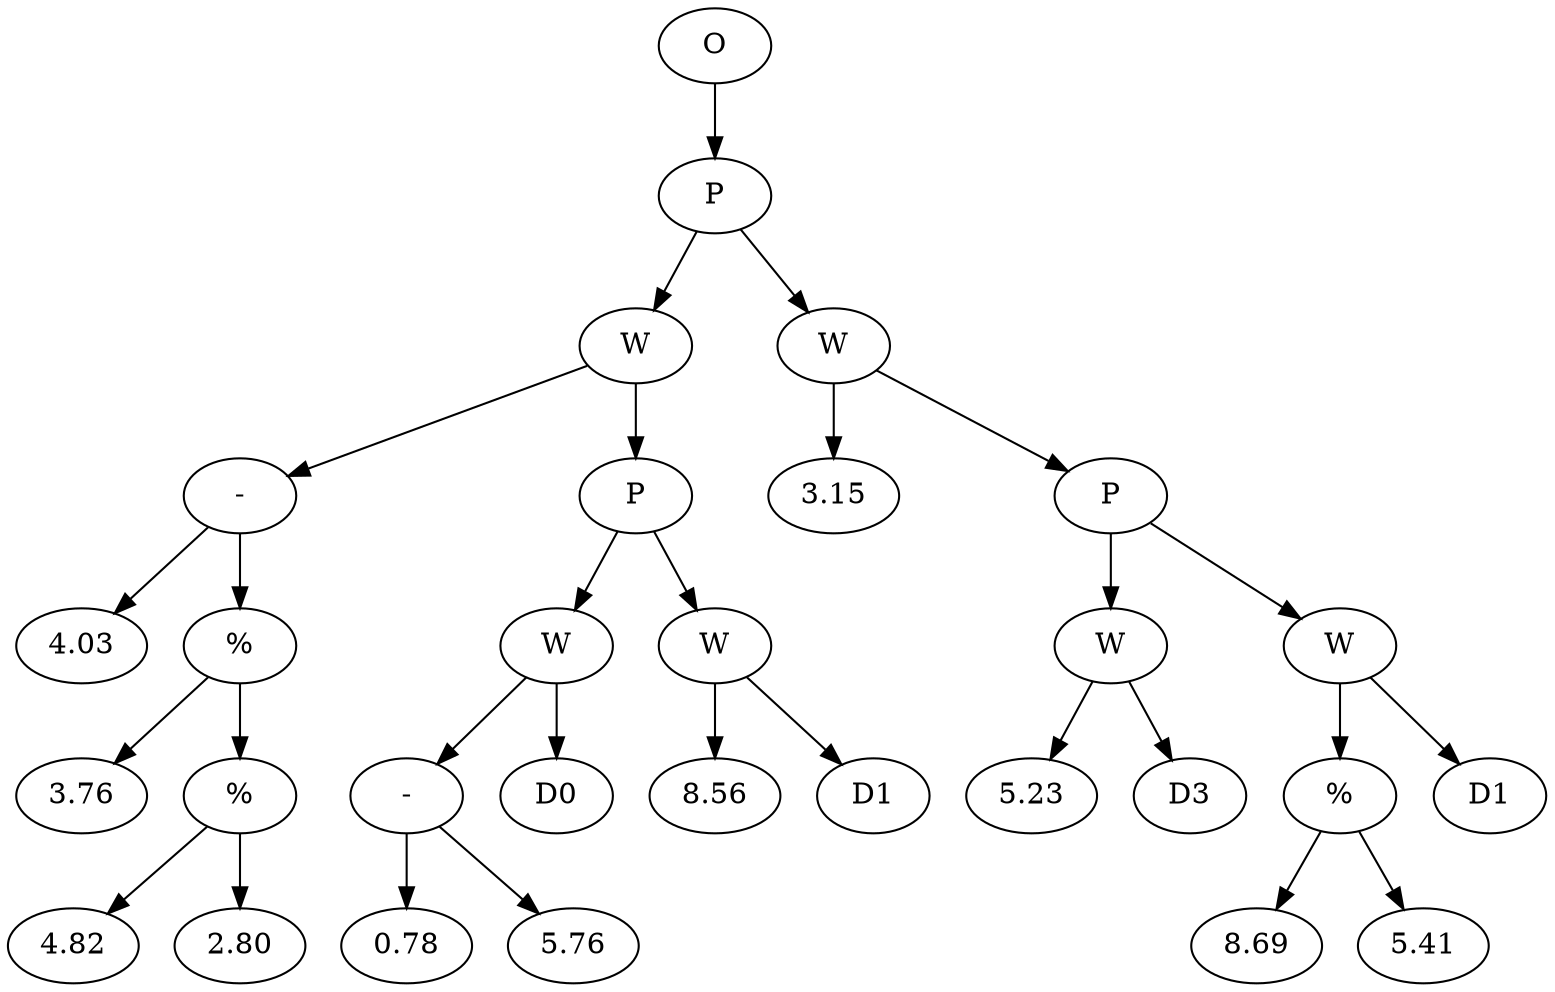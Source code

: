 // Tree
digraph {
	4995268 [label=O]
	4995269 [label=P]
	4995268 -> 4995269
	4995270 [label=W]
	4995269 -> 4995270
	4995271 [label="-"]
	4995270 -> 4995271
	4995272 [label=4.03]
	4995271 -> 4995272
	4995273 [label="%"]
	4995271 -> 4995273
	4995274 [label=3.76]
	4995273 -> 4995274
	4995275 [label="%"]
	4995273 -> 4995275
	4995276 [label=4.82]
	4995275 -> 4995276
	4995277 [label=2.80]
	4995275 -> 4995277
	4995278 [label=P]
	4995270 -> 4995278
	4995279 [label=W]
	4995278 -> 4995279
	4995280 [label="-"]
	4995279 -> 4995280
	4995281 [label=0.78]
	4995280 -> 4995281
	4995282 [label=5.76]
	4995280 -> 4995282
	4995283 [label=D0]
	4995279 -> 4995283
	4995284 [label=W]
	4995278 -> 4995284
	4995285 [label=8.56]
	4995284 -> 4995285
	4995286 [label=D1]
	4995284 -> 4995286
	4995287 [label=W]
	4995269 -> 4995287
	4995288 [label=3.15]
	4995287 -> 4995288
	4995289 [label=P]
	4995287 -> 4995289
	4995290 [label=W]
	4995289 -> 4995290
	4995291 [label=5.23]
	4995290 -> 4995291
	4995292 [label=D3]
	4995290 -> 4995292
	4995293 [label=W]
	4995289 -> 4995293
	4995294 [label="%"]
	4995293 -> 4995294
	4995295 [label=8.69]
	4995294 -> 4995295
	4995296 [label=5.41]
	4995294 -> 4995296
	4995297 [label=D1]
	4995293 -> 4995297
}
